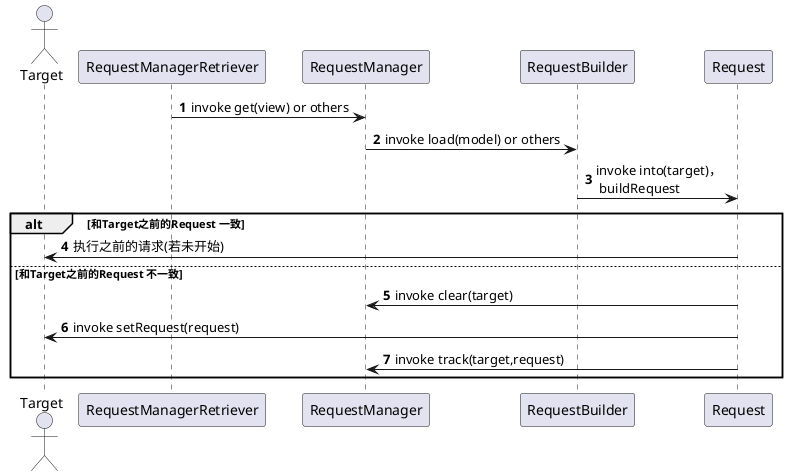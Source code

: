 '第一阶段 request 创建
@startuml
'https://plantuml.com/sequence-diagram

autonumber
actor Target
participant RequestManagerRetriever as RMR
participant RequestManager as RM
participant RequestBuilder as RB
participant Request as R

RMR -> RM: invoke get(view) or others
RM -> RB: invoke load(model) or others
RB -> R: invoke into(target)，\n buildRequest

alt 和Target之前的Request 一致
    R -> Target: 执行之前的请求(若未开始)

else 和Target之前的Request 不一致
    R -> RM: invoke clear(target)
    R -> Target: invoke setRequest(request)
    R -> RM: invoke track(target,request)
end

@enduml
'newpage

'第二阶段 request 触发
@startuml
autonumber
'actor Target
participant RequestManager as RM
participant TargetTracker as TT
participant RequestTracker as RT

group track(target,request)
RM --> TT: targetTracker.track(target)
note left: lifecycle monitor
RM --> RT: requestTracker.runRequest(request)
end

alt isPaused
group 加入队列等待时机
RT --> RT: pendingRequests.add(request);

RT --> Request: invoke begin()
note left
resumeRequests or
restartRequests
end note

end group
else not paused
RT --> Request: invoke begin()
end

@enduml

'private enum Status {
'    /**
'     * Created but not yet running.
'     */
'    PENDING,
'    /**
'     * In the process of fetching media.
'     */
'    RUNNING,
'    /**
'     * Waiting for a callback given to the Target to be called to determine target dimensions.
'     */
'    WAITING_FOR_SIZE,
'    /**
'     * Finished loading media successfully.
'     */
'    COMPLETE,
'    /**
'     * Failed to load media, may be restarted.
'     */
'    FAILED,
'    /**
'     * Cancelled by the user, may not be restarted.
'     */
'    CANCELLED,
'    /**
'     * Cleared by the user with a placeholder set, may not be restarted.
'     */
'    CLEARED,
'    /**
'     * Temporarily paused by the system, may be restarted.
'     */
'    PAUSED,
'  }

'state 状态流转




'第三阶段 尺寸获取，必要的PlaceHolder设置，并向Engine 发起加载请求
@startuml
autonumber
alt state 不合期望

else Status.COMPLETE
Request --> Request: onResourceReady(resource,DataSource.MEMORY_CACHE)
else
alt Util.isValidDimensions
Request --> Request:onSizeReady
else not valid dimensions
Request --> Target: getSize(SizeReadyCallback)
end
alt 有必要处理PlaceHolder
Request --> Target: onLoadStarted
note bottom
(status == Status.RUNNING ||
  status == Status.WAITING_FOR_SIZE) &&
 canNotifyStatusChanged()
end note
end
end

Target --> ViewTarget: getSize
note left
不同实现类细节不一致
以ViewTarget为例
end note

ViewTarget --> ViewTarget.SizeDeterminer: getSize

alt 有合法历史测量数据
ViewTarget.SizeDeterminer --> Request:onSizeReady
else 无合法历史数据
ViewTarget.SizeDeterminer --> ViewTreeObserver : addOnPreDrawListener(SizeDeterminerLayoutListener)
...
ViewTreeObserver --> ViewTarget.SizeDeterminer: 可以测量尺寸
ViewTarget.SizeDeterminer --> Request:onSizeReady
note left
Request 实现了
SizeReadyCallback
end note
end

Request --> Engine : load

@enduml

'第四阶段 资源获取

@startuml
hide footbox
autonumber
group buildKey
Engine --> EngineKeyFactory: buildKey
EngineKeyFactory --> Engine: return EngineKey
end
newpage

group loadFromActiveResources
alt !isMemoryCacheable
note over Engine: loadFromCache

else isMemoryCacheable
Engine --> ActiveResources : get(key)

alt exist
MemoryCache --> ActiveResources : active()
Engine --> ResourceCallback : onResourceReady
Engine --> end : return null
note right: end
else not exist
MemoryCache --> Engine : loadFromCache
end

end

end

newpage

group loadFromCache
alt !isMemoryCacheable
note over Engine: use EngineJob to load
else isMemoryCacheable
Engine --> MemoryCache : remove(key)
alt exist
MemoryCache --> ActiveResources : active()
Engine --> ResourceCallback : onResourceReady
Engine --> end : return null
note right: end
else not exist
note over MemoryCache,Engine
return null
use EngineJob to load
end note
end


end

@enduml

@startuml
autonumber
hide footbox
group job 复用
Engine --> Jobs: get(key,onlyRetrieveFromCache)
Jobs --> Engine: return EngineJob as current
note left: nullable
alt exist
Engine --> EngineJob : current.addCallback(cb)
Engine --> end : return LoadStatus
note right: end

else not exist
note over Engine: create EngineJob to load
end
end

newpage
Engine --> EngineJobFactory: build
EngineJobFactory--> Engine : return EngineJob
Engine --> DecodeJobFactory: build
DecodeJobFactory --> Engine: return DecodeJob
note over Engine:  jobs.put(key, engineJob)
note over EngineJob: engineJob
Engine --> EngineJob:  engineJob.addCallback(cb); engineJob.start(decodeJob);
Engine --> end : return LoadStatus
group EngineJob
end

@enduml

